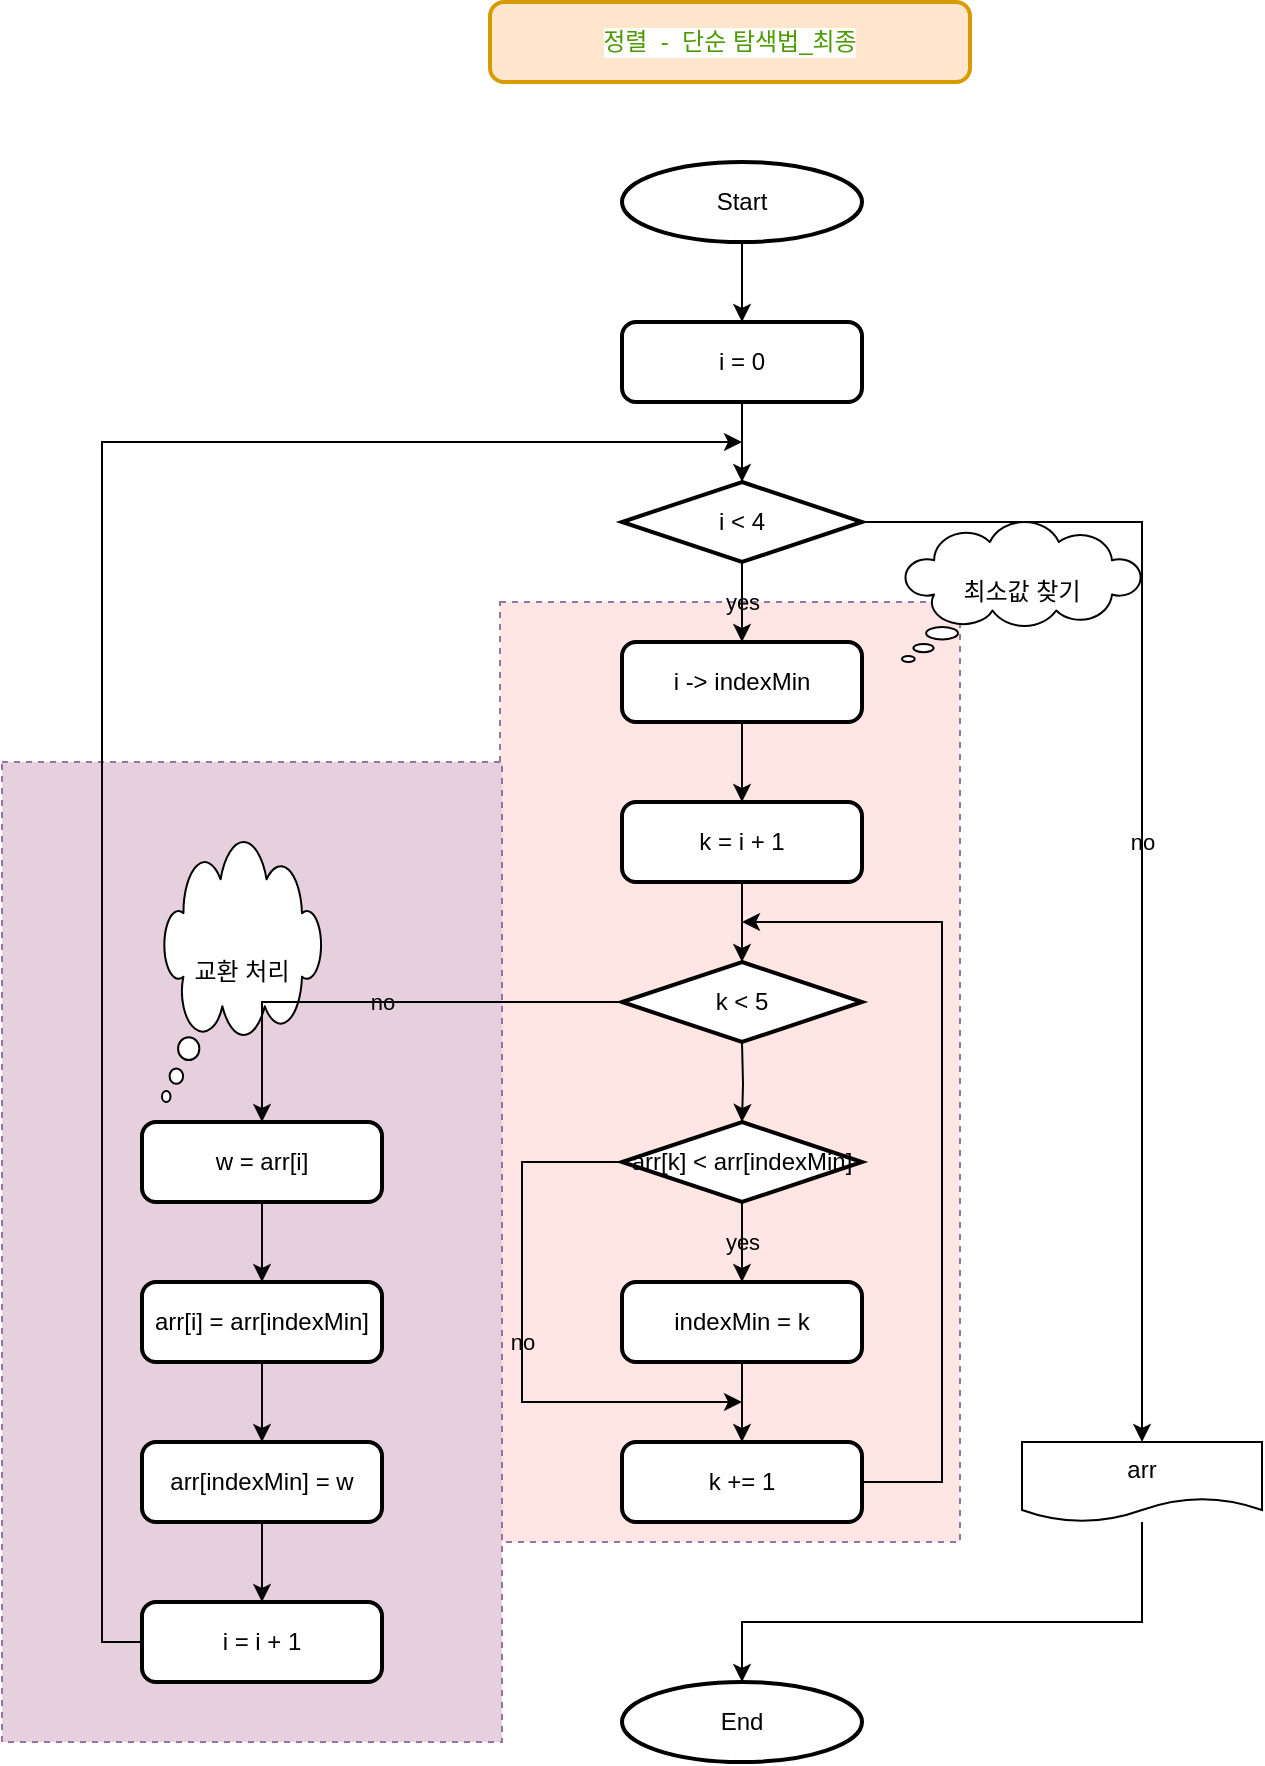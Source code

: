 <mxfile version="16.4.0" type="device"><diagram id="pjy7HTLBJCmwS--qtLxb" name="Page-1"><mxGraphModel dx="965" dy="701" grid="1" gridSize="10" guides="1" tooltips="1" connect="1" arrows="1" fold="1" page="1" pageScale="1" pageWidth="827" pageHeight="1169" math="0" shadow="0"><root><mxCell id="0"/><mxCell id="1" parent="0"/><mxCell id="hwK7Rld6GqHjdvsfbywJ-59" value="" style="rounded=0;whiteSpace=wrap;html=1;fontFamily=Helvetica;fontSize=12;strokeColor=#9673a6;fillColor=#FFE5E3;dashed=1;" parent="1" vertex="1"><mxGeometry x="299" y="340" width="230" height="470" as="geometry"/></mxCell><mxCell id="hwK7Rld6GqHjdvsfbywJ-49" value="최소값 찾기" style="whiteSpace=wrap;html=1;shape=mxgraph.basic.cloud_callout" parent="1" vertex="1"><mxGeometry x="500" y="300" width="120" height="70" as="geometry"/></mxCell><mxCell id="hwK7Rld6GqHjdvsfbywJ-58" value="" style="rounded=0;whiteSpace=wrap;html=1;fontFamily=Helvetica;fontSize=12;strokeColor=#9673a6;fillColor=#E6D0DE;dashed=1;" parent="1" vertex="1"><mxGeometry x="50" y="420" width="250" height="490" as="geometry"/></mxCell><mxCell id="hwK7Rld6GqHjdvsfbywJ-36" value="교환 처리" style="whiteSpace=wrap;html=1;shape=mxgraph.basic.cloud_callout" parent="1" vertex="1"><mxGeometry x="130" y="460" width="80" height="130" as="geometry"/></mxCell><mxCell id="w__C6oTkbOjl8aLLd7qb-1" value="&lt;font color=&quot;#4d9900&quot;&gt;정렬&amp;nbsp; -&amp;nbsp; 단순 탐색법_최종&lt;/font&gt;" style="rounded=1;whiteSpace=wrap;html=1;absoluteArcSize=1;arcSize=14;strokeWidth=2;fillColor=#ffe6cc;strokeColor=#d79b00;labelBackgroundColor=#FFFFFF;" parent="1" vertex="1"><mxGeometry x="294" y="40" width="240" height="40" as="geometry"/></mxCell><mxCell id="hwK7Rld6GqHjdvsfbywJ-42" value="" style="edgeStyle=orthogonalEdgeStyle;rounded=0;orthogonalLoop=1;jettySize=auto;html=1;labelBackgroundColor=none;labelBorderColor=none;fontColor=default;" parent="1" source="w__C6oTkbOjl8aLLd7qb-2" target="RQzzCxborf2ScUpnpBBR-78" edge="1"><mxGeometry relative="1" as="geometry"/></mxCell><mxCell id="w__C6oTkbOjl8aLLd7qb-2" value="Start" style="strokeWidth=2;html=1;shape=mxgraph.flowchart.start_2;whiteSpace=wrap;" parent="1" vertex="1"><mxGeometry x="360" y="120" width="120" height="40" as="geometry"/></mxCell><mxCell id="RQzzCxborf2ScUpnpBBR-81" value="" style="edgeStyle=orthogonalEdgeStyle;rounded=0;orthogonalLoop=1;jettySize=auto;html=1;fontColor=default;labelBorderColor=none;labelBackgroundColor=none;" parent="1" source="RQzzCxborf2ScUpnpBBR-70" target="RQzzCxborf2ScUpnpBBR-79" edge="1"><mxGeometry relative="1" as="geometry"/></mxCell><mxCell id="RQzzCxborf2ScUpnpBBR-70" value="i -&amp;gt; indexMin" style="rounded=1;html=1;absoluteArcSize=1;arcSize=14;strokeWidth=2;labelBorderColor=none;labelBackgroundColor=none;fontColor=default;whiteSpace=wrap;" parent="1" vertex="1"><mxGeometry x="360" y="360" width="120" height="40" as="geometry"/></mxCell><mxCell id="RQzzCxborf2ScUpnpBBR-71" value="&lt;font&gt;yes&lt;/font&gt;" style="edgeStyle=orthogonalEdgeStyle;rounded=0;orthogonalLoop=1;jettySize=auto;html=1;fontColor=default;labelBorderColor=none;labelBackgroundColor=none;" parent="1" source="RQzzCxborf2ScUpnpBBR-73" target="RQzzCxborf2ScUpnpBBR-75" edge="1"><mxGeometry relative="1" as="geometry"/></mxCell><mxCell id="hwK7Rld6GqHjdvsfbywJ-4" value="no" style="edgeStyle=orthogonalEdgeStyle;rounded=0;orthogonalLoop=1;jettySize=auto;html=1;labelBorderColor=none;labelBackgroundColor=none;fontColor=default;" parent="1" source="RQzzCxborf2ScUpnpBBR-73" edge="1"><mxGeometry relative="1" as="geometry"><mxPoint x="420" y="740" as="targetPoint"/><Array as="points"><mxPoint x="310" y="620"/></Array></mxGeometry></mxCell><mxCell id="RQzzCxborf2ScUpnpBBR-73" value="arr[k] &amp;lt; arr[indexMin]" style="strokeWidth=2;html=1;shape=mxgraph.flowchart.decision;labelBorderColor=none;labelBackgroundColor=none;fontColor=default;whiteSpace=wrap;" parent="1" vertex="1"><mxGeometry x="360" y="600" width="120" height="40" as="geometry"/></mxCell><mxCell id="RQzzCxborf2ScUpnpBBR-83" value="" style="edgeStyle=orthogonalEdgeStyle;rounded=0;orthogonalLoop=1;jettySize=auto;html=1;fontColor=default;labelBorderColor=none;labelBackgroundColor=none;" parent="1" source="RQzzCxborf2ScUpnpBBR-75" target="RQzzCxborf2ScUpnpBBR-80" edge="1"><mxGeometry relative="1" as="geometry"/></mxCell><mxCell id="RQzzCxborf2ScUpnpBBR-75" value="indexMin = k" style="rounded=1;html=1;absoluteArcSize=1;arcSize=14;strokeWidth=2;labelBorderColor=none;labelBackgroundColor=none;fontColor=default;whiteSpace=wrap;" parent="1" vertex="1"><mxGeometry x="360" y="680" width="120" height="40" as="geometry"/></mxCell><mxCell id="hwK7Rld6GqHjdvsfbywJ-41" value="" style="edgeStyle=orthogonalEdgeStyle;rounded=0;orthogonalLoop=1;jettySize=auto;html=1;labelBackgroundColor=none;labelBorderColor=none;fontColor=default;" parent="1" source="RQzzCxborf2ScUpnpBBR-78" target="hwK7Rld6GqHjdvsfbywJ-40" edge="1"><mxGeometry relative="1" as="geometry"/></mxCell><mxCell id="RQzzCxborf2ScUpnpBBR-78" value="i = 0" style="rounded=1;html=1;absoluteArcSize=1;arcSize=14;strokeWidth=2;labelBorderColor=none;labelBackgroundColor=none;fontColor=default;whiteSpace=wrap;" parent="1" vertex="1"><mxGeometry x="360" y="200" width="120" height="40" as="geometry"/></mxCell><mxCell id="hwK7Rld6GqHjdvsfbywJ-2" value="" style="edgeStyle=orthogonalEdgeStyle;rounded=0;orthogonalLoop=1;jettySize=auto;html=1;labelBorderColor=none;labelBackgroundColor=none;fontColor=default;" parent="1" source="RQzzCxborf2ScUpnpBBR-79" edge="1"><mxGeometry relative="1" as="geometry"><mxPoint x="420" y="520" as="targetPoint"/></mxGeometry></mxCell><mxCell id="RQzzCxborf2ScUpnpBBR-79" value="k = i + 1" style="rounded=1;html=1;absoluteArcSize=1;arcSize=14;strokeWidth=2;labelBorderColor=none;labelBackgroundColor=none;fontColor=default;whiteSpace=wrap;" parent="1" vertex="1"><mxGeometry x="360" y="440" width="120" height="40" as="geometry"/></mxCell><mxCell id="RQzzCxborf2ScUpnpBBR-84" value="" style="edgeStyle=orthogonalEdgeStyle;rounded=0;orthogonalLoop=1;jettySize=auto;html=1;fontColor=default;labelBorderColor=none;labelBackgroundColor=none;" parent="1" source="RQzzCxborf2ScUpnpBBR-80" edge="1"><mxGeometry relative="1" as="geometry"><mxPoint x="420" y="500" as="targetPoint"/><Array as="points"><mxPoint x="520" y="780"/><mxPoint x="520" y="500"/><mxPoint x="420" y="500"/></Array></mxGeometry></mxCell><mxCell id="RQzzCxborf2ScUpnpBBR-80" value="k += 1" style="rounded=1;html=1;absoluteArcSize=1;arcSize=14;strokeWidth=2;labelBorderColor=none;labelBackgroundColor=none;fontColor=default;whiteSpace=wrap;" parent="1" vertex="1"><mxGeometry x="360" y="760" width="120" height="40" as="geometry"/></mxCell><mxCell id="hwK7Rld6GqHjdvsfbywJ-3" value="" style="edgeStyle=orthogonalEdgeStyle;rounded=0;orthogonalLoop=1;jettySize=auto;html=1;labelBorderColor=none;labelBackgroundColor=none;fontColor=default;" parent="1" target="RQzzCxborf2ScUpnpBBR-73" edge="1"><mxGeometry relative="1" as="geometry"><mxPoint x="420" y="560" as="sourcePoint"/></mxGeometry></mxCell><mxCell id="hwK7Rld6GqHjdvsfbywJ-21" value="no" style="edgeStyle=orthogonalEdgeStyle;rounded=0;orthogonalLoop=1;jettySize=auto;html=1;labelBorderColor=none;labelBackgroundColor=none;fontColor=default;entryX=0.5;entryY=0;entryDx=0;entryDy=0;" parent="1" source="hwK7Rld6GqHjdvsfbywJ-20" target="hwK7Rld6GqHjdvsfbywJ-32" edge="1"><mxGeometry relative="1" as="geometry"><mxPoint x="320" y="540" as="targetPoint"/></mxGeometry></mxCell><mxCell id="hwK7Rld6GqHjdvsfbywJ-20" value="&lt;span&gt;k &amp;lt; 5&lt;/span&gt;" style="strokeWidth=2;html=1;shape=mxgraph.flowchart.decision;labelBorderColor=none;labelBackgroundColor=none;fontColor=default;whiteSpace=wrap;" parent="1" vertex="1"><mxGeometry x="360" y="520" width="120" height="40" as="geometry"/></mxCell><mxCell id="hwK7Rld6GqHjdvsfbywJ-29" value="" style="edgeStyle=orthogonalEdgeStyle;rounded=0;orthogonalLoop=1;jettySize=auto;html=1;fontColor=#000000;" parent="1" source="hwK7Rld6GqHjdvsfbywJ-30" target="hwK7Rld6GqHjdvsfbywJ-33" edge="1"><mxGeometry relative="1" as="geometry"/></mxCell><mxCell id="hwK7Rld6GqHjdvsfbywJ-30" value="arr[i] = arr[indexMin]" style="rounded=1;whiteSpace=wrap;html=1;absoluteArcSize=1;arcSize=14;strokeWidth=2;" parent="1" vertex="1"><mxGeometry x="120" y="680" width="120" height="40" as="geometry"/></mxCell><mxCell id="hwK7Rld6GqHjdvsfbywJ-31" value="" style="edgeStyle=orthogonalEdgeStyle;rounded=0;orthogonalLoop=1;jettySize=auto;html=1;fontColor=#000000;" parent="1" source="hwK7Rld6GqHjdvsfbywJ-32" target="hwK7Rld6GqHjdvsfbywJ-30" edge="1"><mxGeometry relative="1" as="geometry"/></mxCell><mxCell id="hwK7Rld6GqHjdvsfbywJ-32" value="w = arr[i]" style="rounded=1;whiteSpace=wrap;html=1;absoluteArcSize=1;arcSize=14;strokeWidth=2;" parent="1" vertex="1"><mxGeometry x="120" y="600" width="120" height="40" as="geometry"/></mxCell><mxCell id="hwK7Rld6GqHjdvsfbywJ-46" value="" style="edgeStyle=orthogonalEdgeStyle;rounded=0;orthogonalLoop=1;jettySize=auto;html=1;labelBackgroundColor=none;labelBorderColor=none;fontColor=default;" parent="1" source="hwK7Rld6GqHjdvsfbywJ-33" target="hwK7Rld6GqHjdvsfbywJ-45" edge="1"><mxGeometry relative="1" as="geometry"/></mxCell><mxCell id="hwK7Rld6GqHjdvsfbywJ-33" value="arr[indexMin] = w" style="rounded=1;whiteSpace=wrap;html=1;absoluteArcSize=1;arcSize=14;strokeWidth=2;" parent="1" vertex="1"><mxGeometry x="120" y="760" width="120" height="40" as="geometry"/></mxCell><mxCell id="hwK7Rld6GqHjdvsfbywJ-48" style="edgeStyle=orthogonalEdgeStyle;rounded=0;orthogonalLoop=1;jettySize=auto;html=1;entryX=0.5;entryY=0;entryDx=0;entryDy=0;entryPerimeter=0;labelBackgroundColor=none;labelBorderColor=none;fontColor=default;" parent="1" source="hwK7Rld6GqHjdvsfbywJ-35" target="hwK7Rld6GqHjdvsfbywJ-37" edge="1"><mxGeometry relative="1" as="geometry"><Array as="points"><mxPoint x="620" y="850"/><mxPoint x="420" y="850"/></Array></mxGeometry></mxCell><mxCell id="hwK7Rld6GqHjdvsfbywJ-35" value="arr" style="shape=document;whiteSpace=wrap;html=1;boundedLbl=1;" parent="1" vertex="1"><mxGeometry x="560" y="760" width="120" height="40" as="geometry"/></mxCell><mxCell id="hwK7Rld6GqHjdvsfbywJ-37" value="End" style="strokeWidth=2;html=1;shape=mxgraph.flowchart.start_2;whiteSpace=wrap;" parent="1" vertex="1"><mxGeometry x="360" y="880" width="120" height="40" as="geometry"/></mxCell><mxCell id="hwK7Rld6GqHjdvsfbywJ-43" value="no" style="edgeStyle=orthogonalEdgeStyle;rounded=0;orthogonalLoop=1;jettySize=auto;html=1;labelBackgroundColor=none;labelBorderColor=none;fontColor=default;entryX=0.5;entryY=0;entryDx=0;entryDy=0;" parent="1" source="hwK7Rld6GqHjdvsfbywJ-40" target="hwK7Rld6GqHjdvsfbywJ-35" edge="1"><mxGeometry relative="1" as="geometry"><mxPoint x="620" y="720" as="targetPoint"/></mxGeometry></mxCell><mxCell id="hwK7Rld6GqHjdvsfbywJ-44" value="yes" style="edgeStyle=orthogonalEdgeStyle;rounded=0;orthogonalLoop=1;jettySize=auto;html=1;labelBackgroundColor=none;labelBorderColor=none;fontColor=default;" parent="1" source="hwK7Rld6GqHjdvsfbywJ-40" target="RQzzCxborf2ScUpnpBBR-70" edge="1"><mxGeometry relative="1" as="geometry"/></mxCell><mxCell id="hwK7Rld6GqHjdvsfbywJ-40" value="i &amp;lt; 4" style="strokeWidth=2;html=1;shape=mxgraph.flowchart.decision;labelBorderColor=none;labelBackgroundColor=none;fontColor=default;whiteSpace=wrap;" parent="1" vertex="1"><mxGeometry x="360" y="280" width="120" height="40" as="geometry"/></mxCell><mxCell id="hwK7Rld6GqHjdvsfbywJ-47" style="edgeStyle=orthogonalEdgeStyle;rounded=0;orthogonalLoop=1;jettySize=auto;html=1;labelBackgroundColor=none;labelBorderColor=none;fontColor=default;" parent="1" source="hwK7Rld6GqHjdvsfbywJ-45" edge="1"><mxGeometry relative="1" as="geometry"><mxPoint x="420" y="260" as="targetPoint"/><Array as="points"><mxPoint x="100" y="860"/><mxPoint x="100" y="260"/></Array></mxGeometry></mxCell><mxCell id="hwK7Rld6GqHjdvsfbywJ-45" value="i = i + 1" style="rounded=1;whiteSpace=wrap;html=1;absoluteArcSize=1;arcSize=14;strokeWidth=2;" parent="1" vertex="1"><mxGeometry x="120" y="840" width="120" height="40" as="geometry"/></mxCell></root></mxGraphModel></diagram></mxfile>